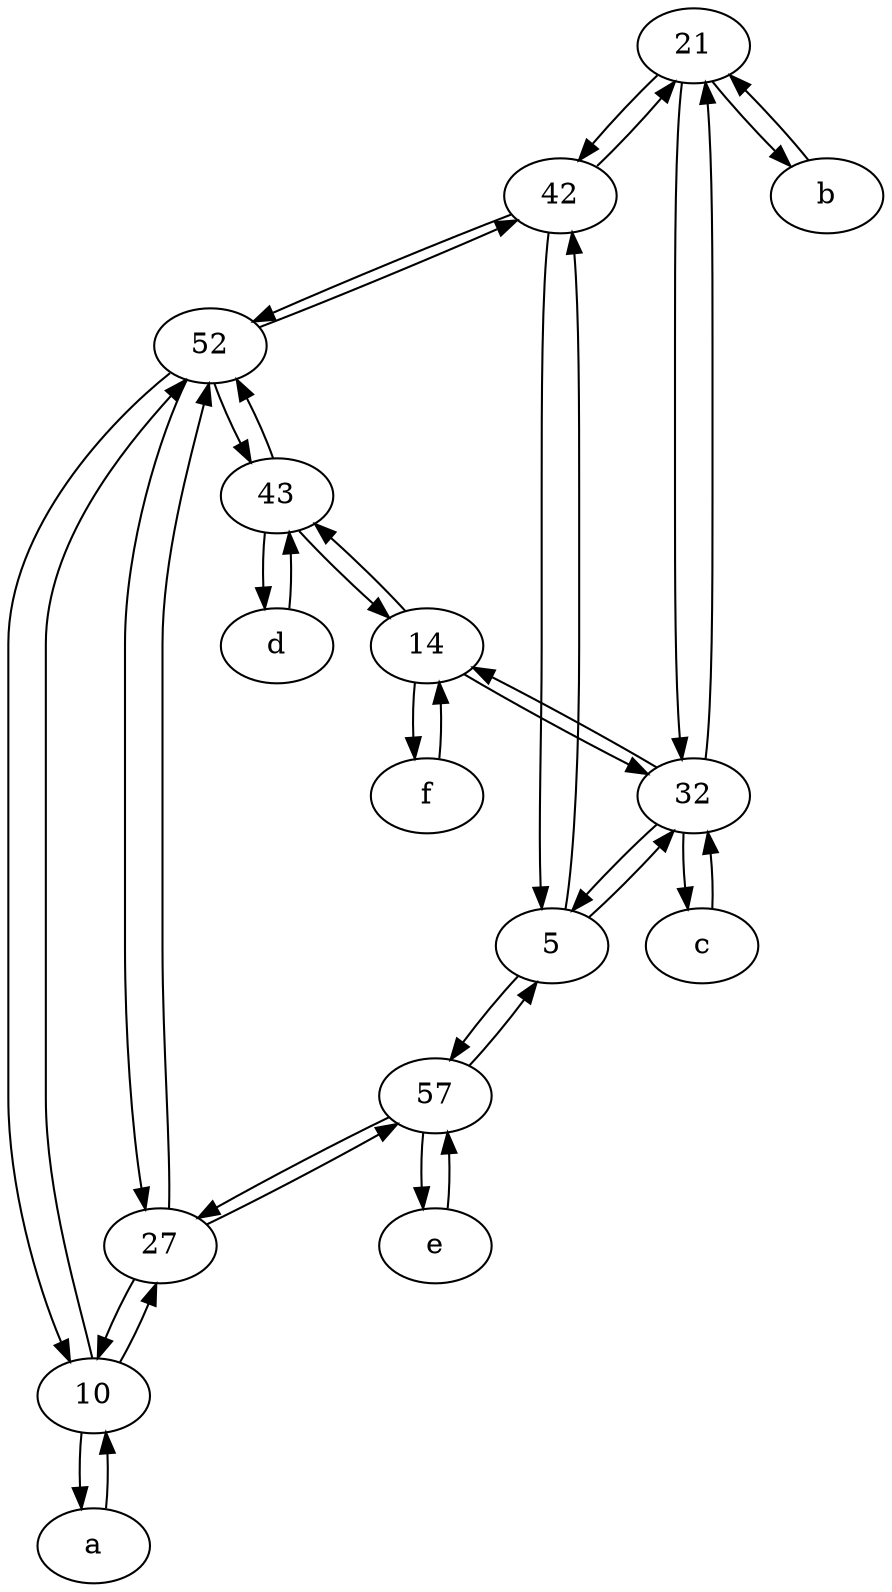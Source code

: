 digraph  {
	21;
	42;
	27;
	b [pos="50,20!"];
	c [pos="20,10!"];
	d [pos="20,30!"];
	57;
	10;
	e [pos="30,50!"];
	5;
	32;
	52;
	f [pos="15,45!"];
	43;
	14;
	a [pos="40,10!"];
	52 -> 43;
	32 -> 14;
	52 -> 42;
	32 -> 21;
	a -> 10;
	27 -> 57;
	5 -> 32;
	32 -> 5;
	27 -> 10;
	43 -> 14;
	e -> 57;
	42 -> 5;
	14 -> 32;
	5 -> 42;
	14 -> 43;
	14 -> f;
	5 -> 57;
	27 -> 52;
	21 -> 42;
	57 -> e;
	21 -> 32;
	57 -> 27;
	b -> 21;
	52 -> 10;
	10 -> 52;
	d -> 43;
	42 -> 52;
	57 -> 5;
	43 -> d;
	f -> 14;
	c -> 32;
	32 -> c;
	52 -> 27;
	10 -> a;
	43 -> 52;
	10 -> 27;
	42 -> 21;
	21 -> b;

	}